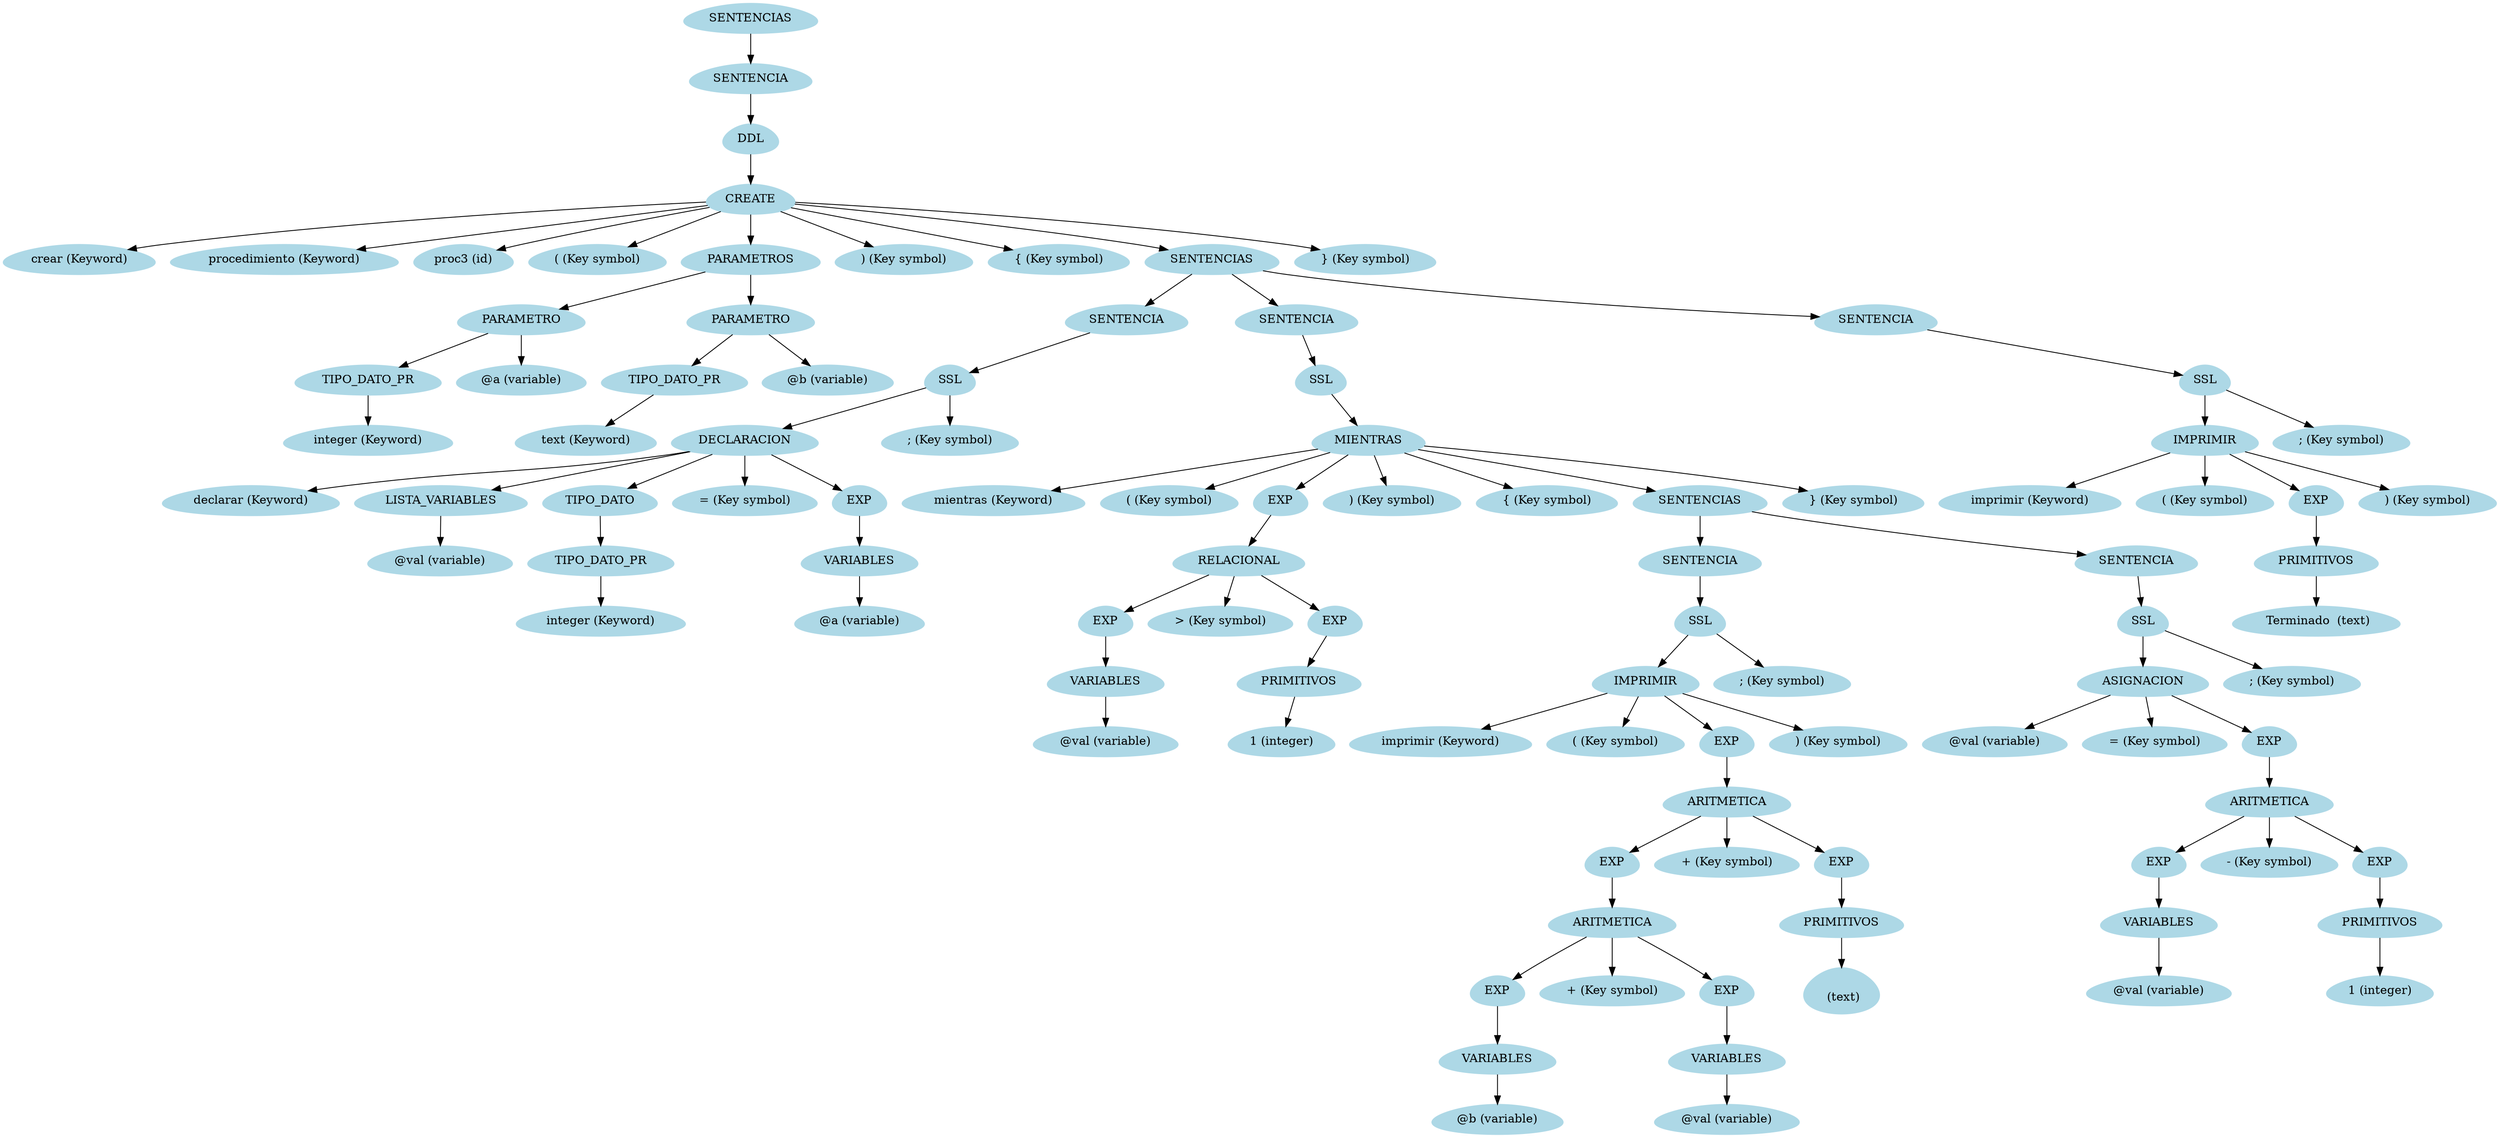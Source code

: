 digraph grafo{
node [shape = egg];
16577099[label="SENTENCIAS", style = filled, color = lightblue];
14976165[label="SENTENCIA", style = filled, color = lightblue];
16577099->14976165;
567760[label="DDL", style = filled, color = lightblue];
14976165->567760;
5109846[label="CREATE", style = filled, color = lightblue];
567760->5109846;
45988614[label="crear (Keyword)", style = filled, color = lightblue];
5109846->45988614;
11244347[label="procedimiento (Keyword)", style = filled, color = lightblue];
5109846->11244347;
34090260[label="proc3 (id)", style = filled, color = lightblue];
5109846->34090260;
38376892[label="( (Key symbol)", style = filled, color = lightblue];
5109846->38376892;
9847715[label="PARAMETROS", style = filled, color = lightblue];
5109846->9847715;
21520579[label="PARAMETRO", style = filled, color = lightblue];
9847715->21520579;
59467483[label="TIPO_DATO_PR", style = filled, color = lightblue];
21520579->59467483;
65445301[label="integer (Keyword)", style = filled, color = lightblue];
59467483->65445301;
52136803[label="@a (variable)", style = filled, color = lightblue];
21520579->52136803;
66578044[label="PARAMETRO", style = filled, color = lightblue];
9847715->66578044;
62331491[label="TIPO_DATO_PR", style = filled, color = lightblue];
66578044->62331491;
24112512[label="text (Keyword)", style = filled, color = lightblue];
62331491->24112512;
15686020[label="@b (variable)", style = filled, color = lightblue];
66578044->15686020;
6956456[label=") (Key symbol)", style = filled, color = lightblue];
5109846->6956456;
62608109[label="{ (Key symbol)", style = filled, color = lightblue];
5109846->62608109;
26602077[label="SENTENCIAS", style = filled, color = lightblue];
5109846->26602077;
38092103[label="SENTENCIA", style = filled, color = lightblue];
26602077->38092103;
7284614[label="SSL", style = filled, color = lightblue];
38092103->7284614;
65561530[label="DECLARACION", style = filled, color = lightblue];
7284614->65561530;
53182860[label="declarar (Keyword)", style = filled, color = lightblue];
65561530->53182860;
8883693[label="LISTA_VARIABLES", style = filled, color = lightblue];
65561530->8883693;
12844374[label="@val (variable)", style = filled, color = lightblue];
8883693->12844374;
48490504[label="TIPO_DATO", style = filled, color = lightblue];
65561530->48490504;
33761356[label="TIPO_DATO_PR", style = filled, color = lightblue];
48490504->33761356;
35416756[label="integer (Keyword)", style = filled, color = lightblue];
33761356->35416756;
50315352[label="= (Key symbol)", style = filled, color = lightblue];
65561530->50315352;
50184984[label="EXP", style = filled, color = lightblue];
65561530->50184984;
49011679[label="VARIABLES", style = filled, color = lightblue];
50184984->49011679;
38451933[label="@a (variable)", style = filled, color = lightblue];
49011679->38451933;
10523083[label="; (Key symbol)", style = filled, color = lightblue];
7284614->10523083;
27598891[label="SENTENCIA", style = filled, color = lightblue];
26602077->27598891;
47063428[label="SSL", style = filled, color = lightblue];
27598891->47063428;
20917673[label="MIENTRAS", style = filled, color = lightblue];
47063428->20917673;
54041329[label="mientras (Keyword)", style = filled, color = lightblue];
20917673->54041329;
16609919[label="( (Key symbol)", style = filled, color = lightblue];
20917673->16609919;
15271547[label="EXP", style = filled, color = lightblue];
20917673->15271547;
3226198[label="RELACIONAL", style = filled, color = lightblue];
15271547->3226198;
29035785[label="EXP", style = filled, color = lightblue];
3226198->29035785;
59995477[label="VARIABLES", style = filled, color = lightblue];
29035785->59995477;
3088388[label="@val (variable)", style = filled, color = lightblue];
59995477->3088388;
27795493[label="> (Key symbol)", style = filled, color = lightblue];
3226198->27795493;
48832851[label="EXP", style = filled, color = lightblue];
3226198->48832851;
36842478[label="PRIMITIVOS", style = filled, color = lightblue];
48832851->36842478;
63146847[label="1 (integer)", style = filled, color = lightblue];
36842478->63146847;
31450711[label=") (Key symbol)", style = filled, color = lightblue];
20917673->31450711;
14620943[label="{ (Key symbol)", style = filled, color = lightblue];
20917673->14620943;
64479624[label="SENTENCIAS", style = filled, color = lightblue];
20917673->64479624;
43445707[label="SENTENCIA", style = filled, color = lightblue];
64479624->43445707;
55467050[label="SSL", style = filled, color = lightblue];
43445707->55467050;
29441404[label="IMPRIMIR", style = filled, color = lightblue];
55467050->29441404;
63646052[label="imprimir (Keyword)", style = filled, color = lightblue];
29441404->63646052;
35943562[label="( (Key symbol)", style = filled, color = lightblue];
29441404->35943562;
55056607[label="EXP", style = filled, color = lightblue];
29441404->55056607;
25747420[label="ARITMETICA", style = filled, color = lightblue];
55056607->25747420;
30400195[label="EXP", style = filled, color = lightblue];
25747420->30400195;
5166299[label="ARITMETICA", style = filled, color = lightblue];
30400195->5166299;
46496694[label="EXP", style = filled, color = lightblue];
5166299->46496694;
15817070[label="VARIABLES", style = filled, color = lightblue];
46496694->15817070;
8135907[label="@b (variable)", style = filled, color = lightblue];
15817070->8135907;
6114302[label="+ (Key symbol)", style = filled, color = lightblue];
5166299->6114302;
55028720[label="EXP", style = filled, color = lightblue];
5166299->55028720;
25496434[label="VARIABLES", style = filled, color = lightblue];
55028720->25496434;
28141317[label="@val (variable)", style = filled, color = lightblue];
25496434->28141317;
51945267[label="+ (Key symbol)", style = filled, color = lightblue];
25747420->51945267;
64854219[label="EXP", style = filled, color = lightblue];
25747420->64854219;
46817064[label="PRIMITIVOS", style = filled, color = lightblue];
64854219->46817064;
18700393[label="
 (text)", style = filled, color = lightblue];
46817064->18700393;
34085817[label=") (Key symbol)", style = filled, color = lightblue];
29441404->34085817;
38336904[label="; (Key symbol)", style = filled, color = lightblue];
55467050->38336904;
9487824[label="SENTENCIA", style = filled, color = lightblue];
64479624->9487824;
18281552[label="SSL", style = filled, color = lightblue];
9487824->18281552;
30316242[label="ASIGNACION", style = filled, color = lightblue];
18281552->30316242;
4410728[label="@val (variable)", style = filled, color = lightblue];
30316242->4410728;
39696553[label="= (Key symbol)", style = filled, color = lightblue];
30316242->39696553;
21724664[label="EXP", style = filled, color = lightblue];
30316242->21724664;
61304253[label="ARITMETICA", style = filled, color = lightblue];
21724664->61304253;
14867369[label="EXP", style = filled, color = lightblue];
61304253->14867369;
66697461[label="VARIABLES", style = filled, color = lightblue];
14867369->66697461;
63406242[label="@val (variable)", style = filled, color = lightblue];
66697461->63406242;
33785274[label="- (Key symbol)", style = filled, color = lightblue];
61304253->33785274;
35632012[label="EXP", style = filled, color = lightblue];
61304253->35632012;
52252659[label="PRIMITIVOS", style = filled, color = lightblue];
35632012->52252659;
511887[label="1 (integer)", style = filled, color = lightblue];
52252659->511887;
4606985[label="; (Key symbol)", style = filled, color = lightblue];
18281552->4606985;
41462866[label="} (Key symbol)", style = filled, color = lightblue];
20917673->41462866;
37621475[label="SENTENCIA", style = filled, color = lightblue];
26602077->37621475;
3048957[label="SSL", style = filled, color = lightblue];
37621475->3048957;
27440617[label="IMPRIMIR", style = filled, color = lightblue];
3048957->27440617;
45638969[label="imprimir (Keyword)", style = filled, color = lightblue];
27440617->45638969;
8097541[label="( (Key symbol)", style = filled, color = lightblue];
27440617->8097541;
5769005[label="EXP", style = filled, color = lightblue];
27440617->5769005;
51921052[label="PRIMITIVOS", style = filled, color = lightblue];
5769005->51921052;
64636290[label=" Terminado  (text)", style = filled, color = lightblue];
51921052->64636290;
44855704[label=") (Key symbol)", style = filled, color = lightblue];
27440617->44855704;
1048160[label="; (Key symbol)", style = filled, color = lightblue];
3048957->1048160;
9433441[label="} (Key symbol)", style = filled, color = lightblue];
5109846->9433441;
}
